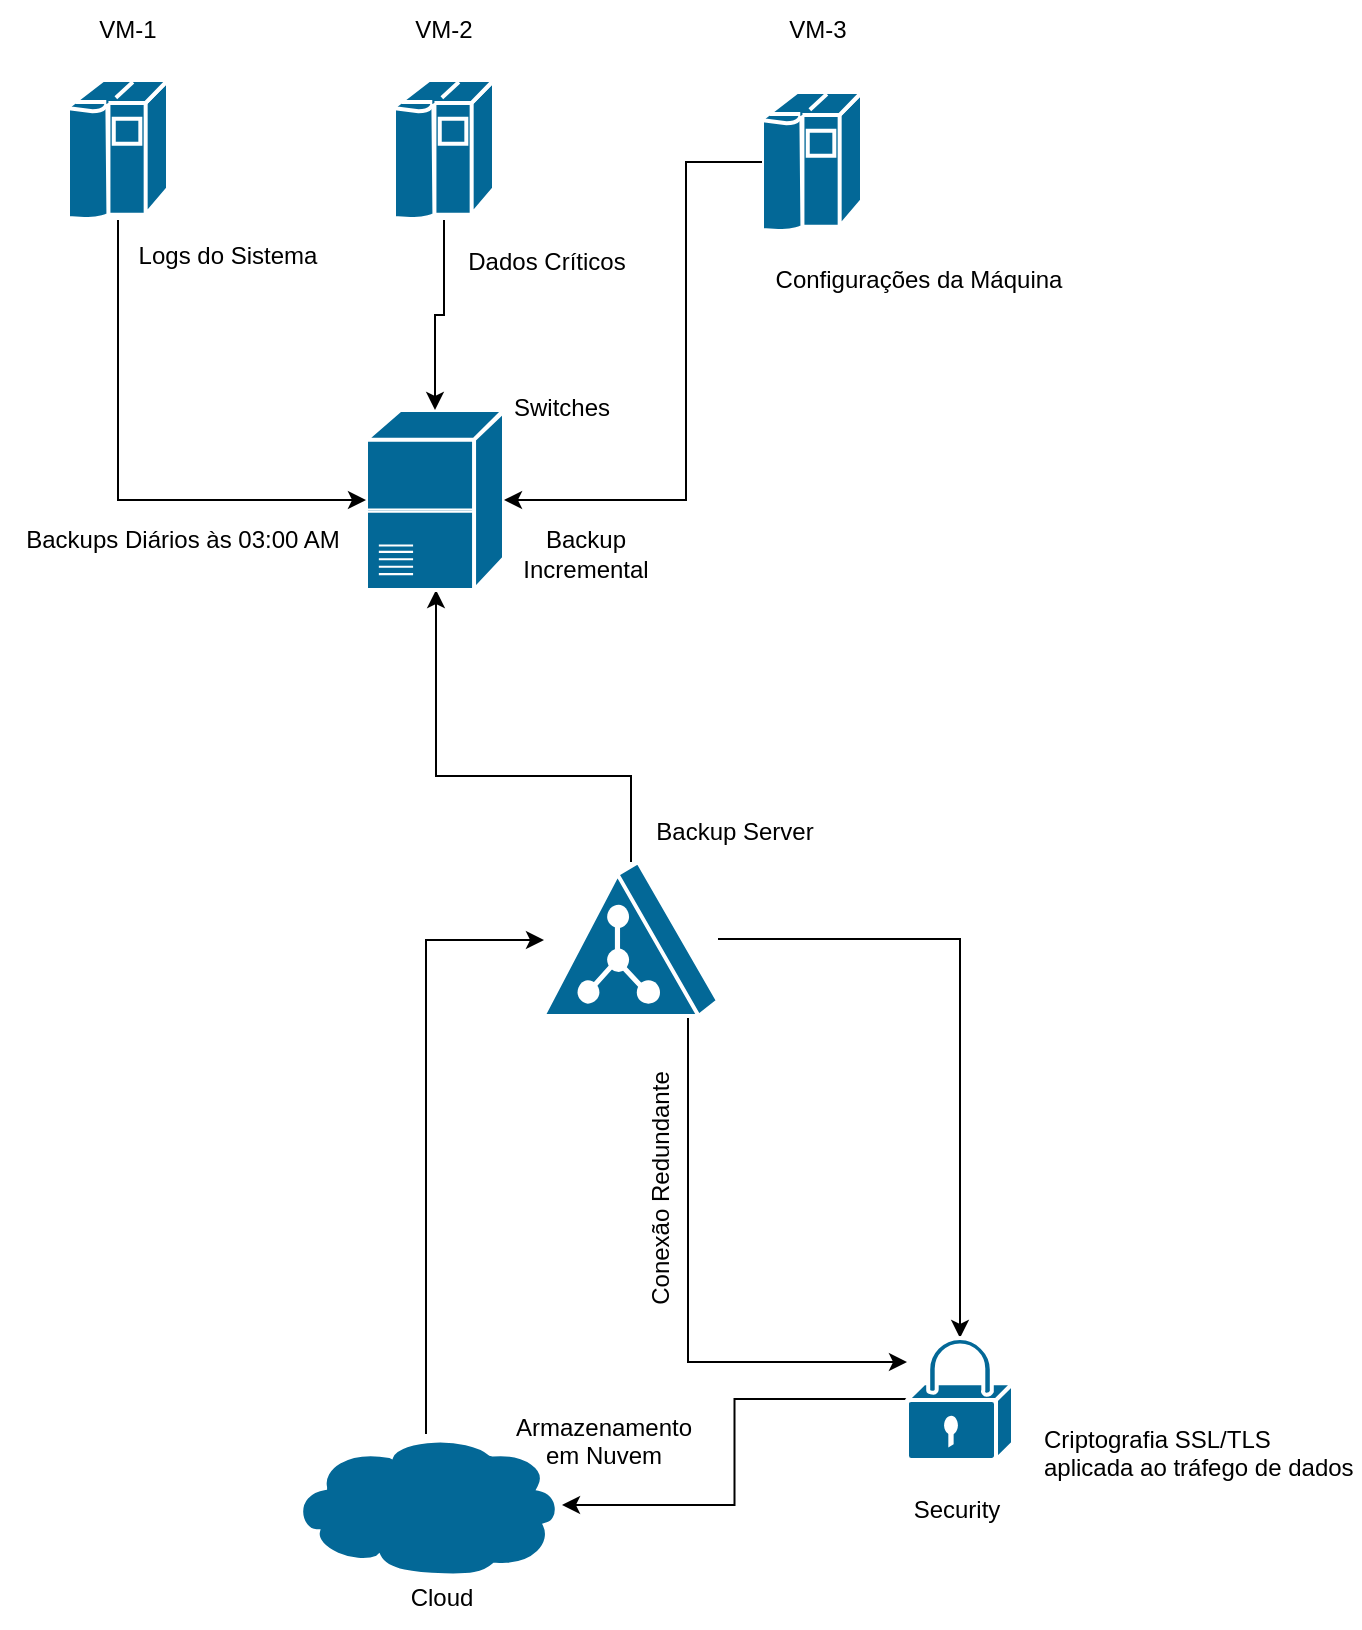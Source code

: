 <mxfile version="24.8.6">
  <diagram name="Página-1" id="8-3Gj0vtNBFP6YQ2WaqS">
    <mxGraphModel dx="1265" dy="1166" grid="0" gridSize="10" guides="1" tooltips="1" connect="1" arrows="1" fold="1" page="0" pageScale="1" pageWidth="827" pageHeight="1169" math="0" shadow="0">
      <root>
        <mxCell id="0" />
        <mxCell id="1" parent="0" />
        <mxCell id="_nez8jr7XuiQFjVqz4CB-23" value="" style="edgeStyle=orthogonalEdgeStyle;rounded=0;orthogonalLoop=1;jettySize=auto;html=1;" parent="1" source="_nez8jr7XuiQFjVqz4CB-2" target="_nez8jr7XuiQFjVqz4CB-8" edge="1">
          <mxGeometry relative="1" as="geometry" />
        </mxCell>
        <mxCell id="_nez8jr7XuiQFjVqz4CB-32" style="edgeStyle=orthogonalEdgeStyle;rounded=0;orthogonalLoop=1;jettySize=auto;html=1;" parent="1" source="_nez8jr7XuiQFjVqz4CB-2" target="_nez8jr7XuiQFjVqz4CB-6" edge="1">
          <mxGeometry relative="1" as="geometry">
            <Array as="points">
              <mxPoint x="100" y="167" />
              <mxPoint x="2" y="167" />
            </Array>
          </mxGeometry>
        </mxCell>
        <mxCell id="HIYjJ2-BCaR-GAEHQ3mZ-1" value="" style="edgeStyle=orthogonalEdgeStyle;rounded=0;orthogonalLoop=1;jettySize=auto;html=1;" edge="1" parent="1" source="_nez8jr7XuiQFjVqz4CB-2" target="_nez8jr7XuiQFjVqz4CB-8">
          <mxGeometry relative="1" as="geometry">
            <mxPoint x="118" y="465" as="targetPoint" />
            <Array as="points">
              <mxPoint x="128" y="460" />
            </Array>
          </mxGeometry>
        </mxCell>
        <mxCell id="_nez8jr7XuiQFjVqz4CB-2" value="" style="shape=mxgraph.cisco.servers.directory_server;sketch=0;html=1;pointerEvents=1;dashed=0;fillColor=#036897;strokeColor=#ffffff;strokeWidth=2;verticalLabelPosition=bottom;verticalAlign=top;align=center;outlineConnect=0;" parent="1" vertex="1">
          <mxGeometry x="56" y="210" width="87" height="77" as="geometry" />
        </mxCell>
        <mxCell id="_nez8jr7XuiQFjVqz4CB-3" value="Backup Server" style="text;html=1;align=center;verticalAlign=middle;whiteSpace=wrap;rounded=0;" parent="1" vertex="1">
          <mxGeometry x="109" y="180" width="85" height="30" as="geometry" />
        </mxCell>
        <mxCell id="_nez8jr7XuiQFjVqz4CB-6" value="" style="shape=mxgraph.cisco.switches.class_4_5_switch;sketch=0;html=1;pointerEvents=1;dashed=0;fillColor=#036897;strokeColor=#ffffff;strokeWidth=2;verticalLabelPosition=bottom;verticalAlign=top;align=center;outlineConnect=0;" parent="1" vertex="1">
          <mxGeometry x="-33" y="-16" width="69" height="90" as="geometry" />
        </mxCell>
        <mxCell id="_nez8jr7XuiQFjVqz4CB-31" style="edgeStyle=orthogonalEdgeStyle;rounded=0;orthogonalLoop=1;jettySize=auto;html=1;" parent="1" source="_nez8jr7XuiQFjVqz4CB-7" target="_nez8jr7XuiQFjVqz4CB-2" edge="1">
          <mxGeometry relative="1" as="geometry">
            <Array as="points">
              <mxPoint x="-3" y="249" />
            </Array>
          </mxGeometry>
        </mxCell>
        <mxCell id="_nez8jr7XuiQFjVqz4CB-7" value="" style="shape=mxgraph.cisco.storage.cloud;sketch=0;html=1;pointerEvents=1;dashed=0;fillColor=#036897;strokeColor=#ffffff;strokeWidth=2;verticalLabelPosition=bottom;verticalAlign=top;align=center;outlineConnect=0;" parent="1" vertex="1">
          <mxGeometry x="-71" y="496" width="136" height="71" as="geometry" />
        </mxCell>
        <mxCell id="_nez8jr7XuiQFjVqz4CB-24" value="" style="edgeStyle=orthogonalEdgeStyle;rounded=0;orthogonalLoop=1;jettySize=auto;html=1;" parent="1" source="_nez8jr7XuiQFjVqz4CB-8" target="_nez8jr7XuiQFjVqz4CB-7" edge="1">
          <mxGeometry relative="1" as="geometry" />
        </mxCell>
        <mxCell id="_nez8jr7XuiQFjVqz4CB-8" value="" style="shape=mxgraph.cisco.security.lock;sketch=0;html=1;pointerEvents=1;dashed=0;fillColor=#036897;strokeColor=#ffffff;strokeWidth=2;verticalLabelPosition=bottom;verticalAlign=top;align=center;outlineConnect=0;" parent="1" vertex="1">
          <mxGeometry x="237.5" y="448" width="53" height="61" as="geometry" />
        </mxCell>
        <mxCell id="_nez8jr7XuiQFjVqz4CB-20" style="edgeStyle=orthogonalEdgeStyle;rounded=0;orthogonalLoop=1;jettySize=auto;html=1;" parent="1" source="_nez8jr7XuiQFjVqz4CB-9" target="_nez8jr7XuiQFjVqz4CB-6" edge="1">
          <mxGeometry relative="1" as="geometry">
            <Array as="points">
              <mxPoint x="-157" y="29" />
            </Array>
          </mxGeometry>
        </mxCell>
        <mxCell id="_nez8jr7XuiQFjVqz4CB-9" value="" style="shape=mxgraph.cisco.computers_and_peripherals.ibm_mainframe;sketch=0;html=1;pointerEvents=1;dashed=0;fillColor=#036897;strokeColor=#ffffff;strokeWidth=2;verticalLabelPosition=bottom;verticalAlign=top;align=center;outlineConnect=0;" parent="1" vertex="1">
          <mxGeometry x="-182" y="-181" width="50" height="70" as="geometry" />
        </mxCell>
        <mxCell id="_nez8jr7XuiQFjVqz4CB-10" value="" style="shape=mxgraph.cisco.computers_and_peripherals.ibm_mainframe;sketch=0;html=1;pointerEvents=1;dashed=0;fillColor=#036897;strokeColor=#ffffff;strokeWidth=2;verticalLabelPosition=bottom;verticalAlign=top;align=center;outlineConnect=0;" parent="1" vertex="1">
          <mxGeometry x="-19" y="-181" width="50" height="70" as="geometry" />
        </mxCell>
        <mxCell id="_nez8jr7XuiQFjVqz4CB-11" value="" style="shape=mxgraph.cisco.computers_and_peripherals.ibm_mainframe;sketch=0;html=1;pointerEvents=1;dashed=0;fillColor=#036897;strokeColor=#ffffff;strokeWidth=2;verticalLabelPosition=bottom;verticalAlign=top;align=center;outlineConnect=0;" parent="1" vertex="1">
          <mxGeometry x="165" y="-175" width="50" height="70" as="geometry" />
        </mxCell>
        <mxCell id="_nez8jr7XuiQFjVqz4CB-12" value="VM-1" style="text;html=1;align=center;verticalAlign=middle;whiteSpace=wrap;rounded=0;" parent="1" vertex="1">
          <mxGeometry x="-182" y="-221" width="60" height="30" as="geometry" />
        </mxCell>
        <mxCell id="_nez8jr7XuiQFjVqz4CB-13" value="VM-2" style="text;html=1;align=center;verticalAlign=middle;whiteSpace=wrap;rounded=0;" parent="1" vertex="1">
          <mxGeometry x="-24" y="-221" width="60" height="30" as="geometry" />
        </mxCell>
        <mxCell id="_nez8jr7XuiQFjVqz4CB-14" value="VM-3" style="text;html=1;align=center;verticalAlign=middle;whiteSpace=wrap;rounded=0;" parent="1" vertex="1">
          <mxGeometry x="163" y="-221" width="60" height="30" as="geometry" />
        </mxCell>
        <mxCell id="_nez8jr7XuiQFjVqz4CB-16" value="Cloud" style="text;html=1;align=center;verticalAlign=middle;whiteSpace=wrap;rounded=0;" parent="1" vertex="1">
          <mxGeometry x="-25" y="563" width="60" height="30" as="geometry" />
        </mxCell>
        <mxCell id="_nez8jr7XuiQFjVqz4CB-17" value="Security" style="text;html=1;align=center;verticalAlign=middle;whiteSpace=wrap;rounded=0;" parent="1" vertex="1">
          <mxGeometry x="219.5" y="519" width="84.5" height="30" as="geometry" />
        </mxCell>
        <mxCell id="_nez8jr7XuiQFjVqz4CB-19" value="Switches" style="text;html=1;align=center;verticalAlign=middle;whiteSpace=wrap;rounded=0;" parent="1" vertex="1">
          <mxGeometry x="35" y="-32" width="60" height="30" as="geometry" />
        </mxCell>
        <mxCell id="_nez8jr7XuiQFjVqz4CB-21" style="edgeStyle=orthogonalEdgeStyle;rounded=0;orthogonalLoop=1;jettySize=auto;html=1;entryX=0.5;entryY=0;entryDx=0;entryDy=0;entryPerimeter=0;" parent="1" source="_nez8jr7XuiQFjVqz4CB-10" target="_nez8jr7XuiQFjVqz4CB-6" edge="1">
          <mxGeometry relative="1" as="geometry" />
        </mxCell>
        <mxCell id="_nez8jr7XuiQFjVqz4CB-22" style="edgeStyle=orthogonalEdgeStyle;rounded=0;orthogonalLoop=1;jettySize=auto;html=1;entryX=1;entryY=0.5;entryDx=0;entryDy=0;entryPerimeter=0;" parent="1" source="_nez8jr7XuiQFjVqz4CB-11" target="_nez8jr7XuiQFjVqz4CB-6" edge="1">
          <mxGeometry relative="1" as="geometry">
            <Array as="points">
              <mxPoint x="127" y="-140" />
              <mxPoint x="127" y="29" />
            </Array>
          </mxGeometry>
        </mxCell>
        <mxCell id="_nez8jr7XuiQFjVqz4CB-25" value="Backup Incremental" style="text;html=1;align=center;verticalAlign=middle;whiteSpace=wrap;rounded=0;" parent="1" vertex="1">
          <mxGeometry x="47" y="41" width="60" height="30" as="geometry" />
        </mxCell>
        <mxCell id="_nez8jr7XuiQFjVqz4CB-27" value="&#xa;Armazenamento em Nuvem&#xa;&#xa;" style="text;html=1;align=center;verticalAlign=middle;whiteSpace=wrap;rounded=0;" parent="1" vertex="1">
          <mxGeometry x="56" y="492" width="60" height="30" as="geometry" />
        </mxCell>
        <mxCell id="_nez8jr7XuiQFjVqz4CB-30" value="&#xa;Criptografia SSL/TLS aplicada ao tráfego de dados&#xa;&#xa;" style="text;html=1;align=left;verticalAlign=middle;whiteSpace=wrap;rounded=0;" parent="1" vertex="1">
          <mxGeometry x="304" y="498" width="160" height="30" as="geometry" />
        </mxCell>
        <mxCell id="_nez8jr7XuiQFjVqz4CB-33" value="&#xa;Backups Diários às 03:00 AM&#xa;&#xa;" style="text;html=1;align=center;verticalAlign=middle;whiteSpace=wrap;rounded=0;" parent="1" vertex="1">
          <mxGeometry x="-216" y="41" width="183" height="30" as="geometry" />
        </mxCell>
        <mxCell id="_nez8jr7XuiQFjVqz4CB-35" value="Conexão Redundante" style="text;html=1;align=center;verticalAlign=middle;whiteSpace=wrap;rounded=0;rotation=-90;" parent="1" vertex="1">
          <mxGeometry x="50" y="358" width="129" height="30" as="geometry" />
        </mxCell>
        <mxCell id="_nez8jr7XuiQFjVqz4CB-36" value="Logs do Sistema" style="text;html=1;align=center;verticalAlign=middle;whiteSpace=wrap;rounded=0;" parent="1" vertex="1">
          <mxGeometry x="-152" y="-108" width="100" height="30" as="geometry" />
        </mxCell>
        <mxCell id="_nez8jr7XuiQFjVqz4CB-37" value="Dados Críticos" style="text;html=1;align=center;verticalAlign=middle;whiteSpace=wrap;rounded=0;" parent="1" vertex="1">
          <mxGeometry x="6" y="-105" width="103" height="30" as="geometry" />
        </mxCell>
        <mxCell id="_nez8jr7XuiQFjVqz4CB-38" value="Configurações da Máquina" style="text;html=1;align=center;verticalAlign=middle;whiteSpace=wrap;rounded=0;" parent="1" vertex="1">
          <mxGeometry x="160" y="-96" width="167" height="30" as="geometry" />
        </mxCell>
      </root>
    </mxGraphModel>
  </diagram>
</mxfile>
